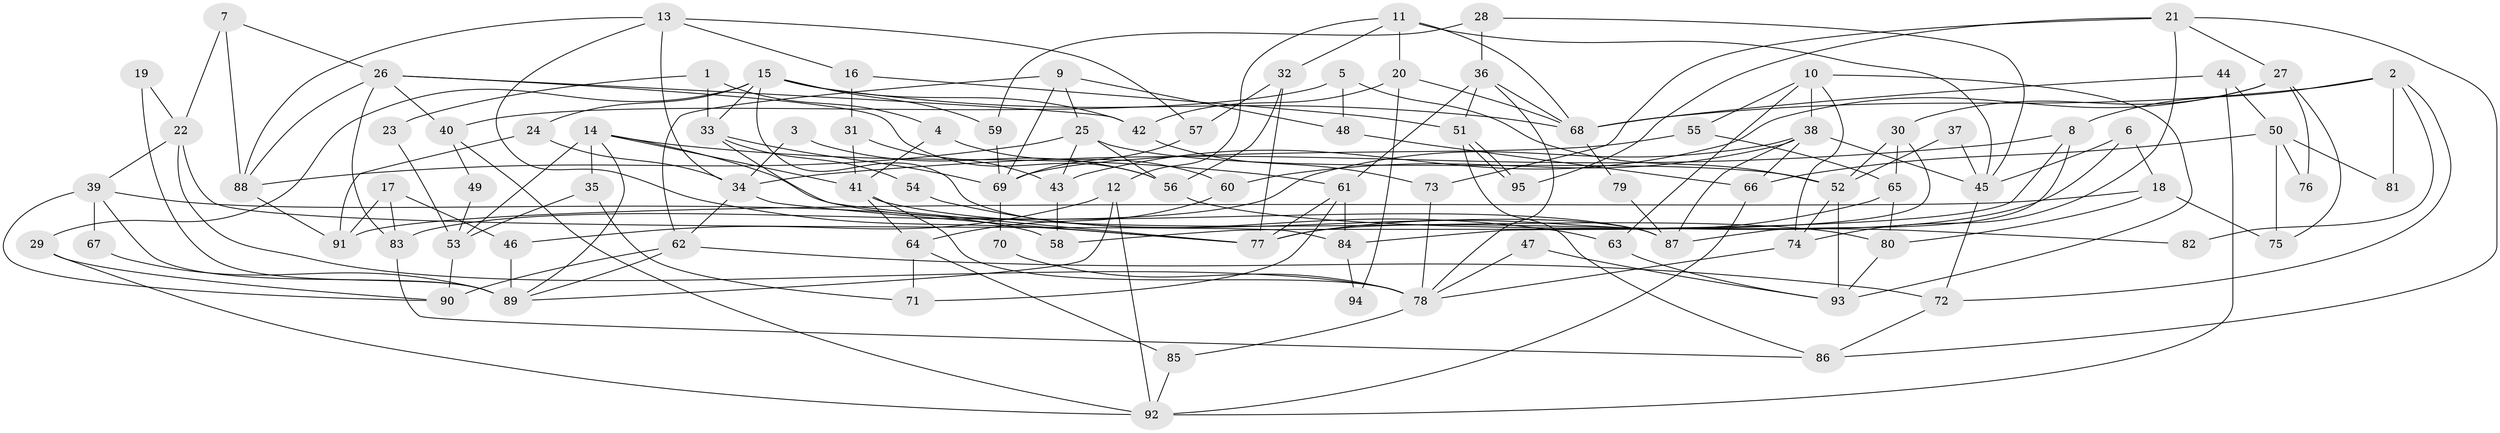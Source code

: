 // Generated by graph-tools (version 1.1) at 2025/36/03/09/25 02:36:06]
// undirected, 95 vertices, 190 edges
graph export_dot {
graph [start="1"]
  node [color=gray90,style=filled];
  1;
  2;
  3;
  4;
  5;
  6;
  7;
  8;
  9;
  10;
  11;
  12;
  13;
  14;
  15;
  16;
  17;
  18;
  19;
  20;
  21;
  22;
  23;
  24;
  25;
  26;
  27;
  28;
  29;
  30;
  31;
  32;
  33;
  34;
  35;
  36;
  37;
  38;
  39;
  40;
  41;
  42;
  43;
  44;
  45;
  46;
  47;
  48;
  49;
  50;
  51;
  52;
  53;
  54;
  55;
  56;
  57;
  58;
  59;
  60;
  61;
  62;
  63;
  64;
  65;
  66;
  67;
  68;
  69;
  70;
  71;
  72;
  73;
  74;
  75;
  76;
  77;
  78;
  79;
  80;
  81;
  82;
  83;
  84;
  85;
  86;
  87;
  88;
  89;
  90;
  91;
  92;
  93;
  94;
  95;
  1 -- 4;
  1 -- 33;
  1 -- 23;
  2 -- 72;
  2 -- 8;
  2 -- 68;
  2 -- 81;
  2 -- 82;
  3 -- 34;
  3 -- 56;
  4 -- 41;
  4 -- 60;
  5 -- 40;
  5 -- 48;
  5 -- 52;
  6 -- 45;
  6 -- 18;
  6 -- 77;
  7 -- 22;
  7 -- 88;
  7 -- 26;
  8 -- 34;
  8 -- 87;
  8 -- 58;
  9 -- 25;
  9 -- 62;
  9 -- 48;
  9 -- 69;
  10 -- 74;
  10 -- 38;
  10 -- 55;
  10 -- 63;
  10 -- 93;
  11 -- 12;
  11 -- 68;
  11 -- 20;
  11 -- 32;
  11 -- 45;
  12 -- 92;
  12 -- 89;
  12 -- 46;
  13 -- 57;
  13 -- 77;
  13 -- 16;
  13 -- 34;
  13 -- 88;
  14 -- 61;
  14 -- 89;
  14 -- 35;
  14 -- 41;
  14 -- 53;
  14 -- 87;
  15 -- 59;
  15 -- 42;
  15 -- 24;
  15 -- 29;
  15 -- 33;
  15 -- 68;
  15 -- 87;
  16 -- 51;
  16 -- 31;
  17 -- 83;
  17 -- 91;
  17 -- 46;
  18 -- 80;
  18 -- 91;
  18 -- 75;
  19 -- 22;
  19 -- 89;
  20 -- 68;
  20 -- 42;
  20 -- 94;
  21 -- 74;
  21 -- 86;
  21 -- 27;
  21 -- 73;
  21 -- 95;
  22 -- 84;
  22 -- 78;
  22 -- 39;
  23 -- 53;
  24 -- 34;
  24 -- 91;
  25 -- 88;
  25 -- 52;
  25 -- 43;
  25 -- 56;
  26 -- 56;
  26 -- 40;
  26 -- 42;
  26 -- 83;
  26 -- 88;
  27 -- 43;
  27 -- 30;
  27 -- 75;
  27 -- 76;
  28 -- 45;
  28 -- 36;
  28 -- 59;
  29 -- 90;
  29 -- 92;
  30 -- 65;
  30 -- 52;
  30 -- 84;
  31 -- 41;
  31 -- 43;
  32 -- 77;
  32 -- 56;
  32 -- 57;
  33 -- 77;
  33 -- 54;
  33 -- 69;
  34 -- 77;
  34 -- 62;
  35 -- 53;
  35 -- 71;
  36 -- 78;
  36 -- 68;
  36 -- 51;
  36 -- 61;
  37 -- 52;
  37 -- 45;
  38 -- 87;
  38 -- 83;
  38 -- 45;
  38 -- 60;
  38 -- 66;
  39 -- 58;
  39 -- 67;
  39 -- 89;
  39 -- 90;
  40 -- 92;
  40 -- 49;
  41 -- 78;
  41 -- 64;
  41 -- 80;
  42 -- 73;
  43 -- 58;
  44 -- 50;
  44 -- 68;
  44 -- 92;
  45 -- 72;
  46 -- 89;
  47 -- 78;
  47 -- 93;
  48 -- 66;
  49 -- 53;
  50 -- 75;
  50 -- 66;
  50 -- 76;
  50 -- 81;
  51 -- 95;
  51 -- 95;
  51 -- 86;
  52 -- 74;
  52 -- 93;
  53 -- 90;
  54 -- 63;
  55 -- 69;
  55 -- 65;
  56 -- 82;
  57 -- 69;
  59 -- 69;
  60 -- 64;
  61 -- 77;
  61 -- 71;
  61 -- 84;
  62 -- 89;
  62 -- 72;
  62 -- 90;
  63 -- 93;
  64 -- 71;
  64 -- 85;
  65 -- 80;
  65 -- 77;
  66 -- 92;
  67 -- 89;
  68 -- 79;
  69 -- 70;
  70 -- 78;
  72 -- 86;
  73 -- 78;
  74 -- 78;
  78 -- 85;
  79 -- 87;
  80 -- 93;
  83 -- 86;
  84 -- 94;
  85 -- 92;
  88 -- 91;
}
